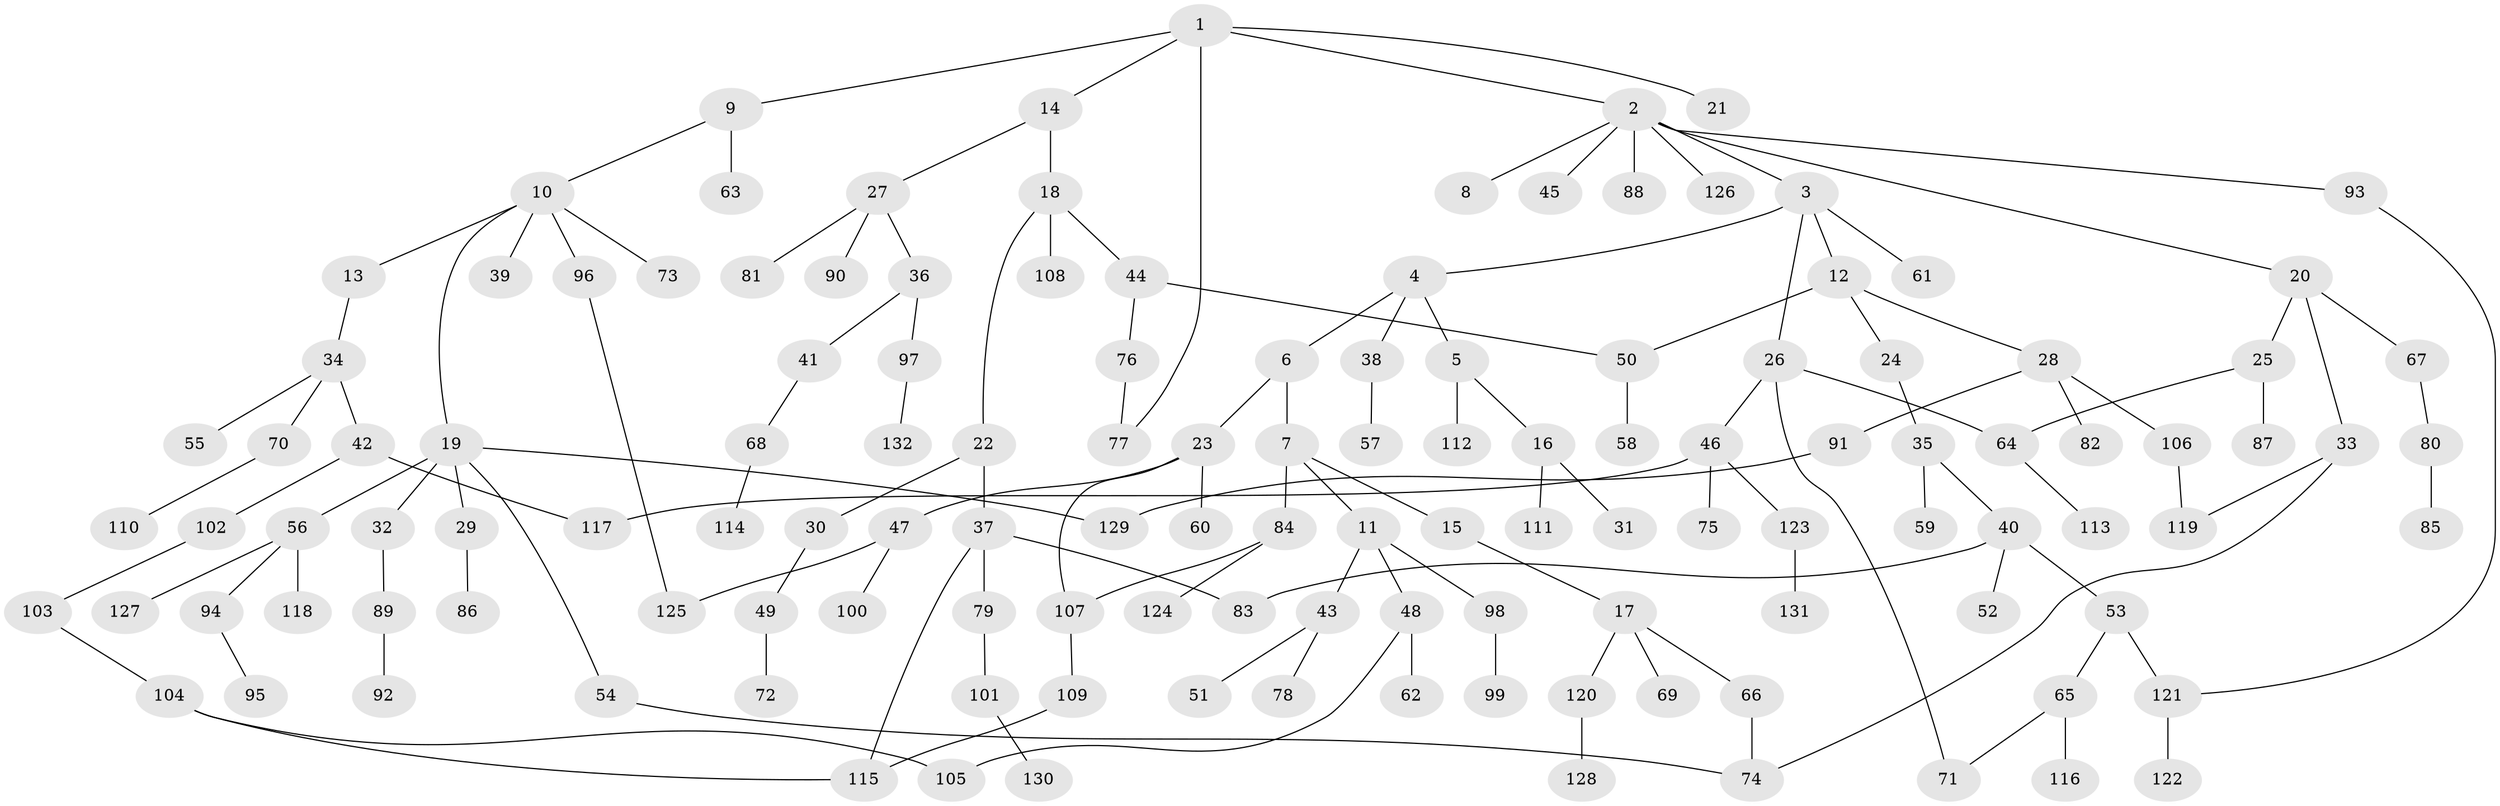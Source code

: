 // coarse degree distribution, {5: 0.09302325581395349, 11: 0.011627906976744186, 2: 0.2558139534883721, 1: 0.3953488372093023, 6: 0.023255813953488372, 4: 0.046511627906976744, 3: 0.1744186046511628}
// Generated by graph-tools (version 1.1) at 2025/41/03/06/25 10:41:26]
// undirected, 132 vertices, 147 edges
graph export_dot {
graph [start="1"]
  node [color=gray90,style=filled];
  1;
  2;
  3;
  4;
  5;
  6;
  7;
  8;
  9;
  10;
  11;
  12;
  13;
  14;
  15;
  16;
  17;
  18;
  19;
  20;
  21;
  22;
  23;
  24;
  25;
  26;
  27;
  28;
  29;
  30;
  31;
  32;
  33;
  34;
  35;
  36;
  37;
  38;
  39;
  40;
  41;
  42;
  43;
  44;
  45;
  46;
  47;
  48;
  49;
  50;
  51;
  52;
  53;
  54;
  55;
  56;
  57;
  58;
  59;
  60;
  61;
  62;
  63;
  64;
  65;
  66;
  67;
  68;
  69;
  70;
  71;
  72;
  73;
  74;
  75;
  76;
  77;
  78;
  79;
  80;
  81;
  82;
  83;
  84;
  85;
  86;
  87;
  88;
  89;
  90;
  91;
  92;
  93;
  94;
  95;
  96;
  97;
  98;
  99;
  100;
  101;
  102;
  103;
  104;
  105;
  106;
  107;
  108;
  109;
  110;
  111;
  112;
  113;
  114;
  115;
  116;
  117;
  118;
  119;
  120;
  121;
  122;
  123;
  124;
  125;
  126;
  127;
  128;
  129;
  130;
  131;
  132;
  1 -- 2;
  1 -- 9;
  1 -- 14;
  1 -- 21;
  1 -- 77;
  2 -- 3;
  2 -- 8;
  2 -- 20;
  2 -- 45;
  2 -- 88;
  2 -- 93;
  2 -- 126;
  3 -- 4;
  3 -- 12;
  3 -- 26;
  3 -- 61;
  4 -- 5;
  4 -- 6;
  4 -- 38;
  5 -- 16;
  5 -- 112;
  6 -- 7;
  6 -- 23;
  7 -- 11;
  7 -- 15;
  7 -- 84;
  9 -- 10;
  9 -- 63;
  10 -- 13;
  10 -- 19;
  10 -- 39;
  10 -- 73;
  10 -- 96;
  11 -- 43;
  11 -- 48;
  11 -- 98;
  12 -- 24;
  12 -- 28;
  12 -- 50;
  13 -- 34;
  14 -- 18;
  14 -- 27;
  15 -- 17;
  16 -- 31;
  16 -- 111;
  17 -- 66;
  17 -- 69;
  17 -- 120;
  18 -- 22;
  18 -- 44;
  18 -- 108;
  19 -- 29;
  19 -- 32;
  19 -- 54;
  19 -- 56;
  19 -- 129;
  20 -- 25;
  20 -- 33;
  20 -- 67;
  22 -- 30;
  22 -- 37;
  23 -- 47;
  23 -- 60;
  23 -- 107;
  24 -- 35;
  25 -- 87;
  25 -- 64;
  26 -- 46;
  26 -- 64;
  26 -- 71;
  27 -- 36;
  27 -- 81;
  27 -- 90;
  28 -- 82;
  28 -- 91;
  28 -- 106;
  29 -- 86;
  30 -- 49;
  32 -- 89;
  33 -- 74;
  33 -- 119;
  34 -- 42;
  34 -- 55;
  34 -- 70;
  35 -- 40;
  35 -- 59;
  36 -- 41;
  36 -- 97;
  37 -- 79;
  37 -- 115;
  37 -- 83;
  38 -- 57;
  40 -- 52;
  40 -- 53;
  40 -- 83;
  41 -- 68;
  42 -- 102;
  42 -- 117;
  43 -- 51;
  43 -- 78;
  44 -- 50;
  44 -- 76;
  46 -- 75;
  46 -- 123;
  46 -- 117;
  47 -- 100;
  47 -- 125;
  48 -- 62;
  48 -- 105;
  49 -- 72;
  50 -- 58;
  53 -- 65;
  53 -- 121;
  54 -- 74;
  56 -- 94;
  56 -- 118;
  56 -- 127;
  64 -- 113;
  65 -- 71;
  65 -- 116;
  66 -- 74;
  67 -- 80;
  68 -- 114;
  70 -- 110;
  76 -- 77;
  79 -- 101;
  80 -- 85;
  84 -- 124;
  84 -- 107;
  89 -- 92;
  91 -- 129;
  93 -- 121;
  94 -- 95;
  96 -- 125;
  97 -- 132;
  98 -- 99;
  101 -- 130;
  102 -- 103;
  103 -- 104;
  104 -- 105;
  104 -- 115;
  106 -- 119;
  107 -- 109;
  109 -- 115;
  120 -- 128;
  121 -- 122;
  123 -- 131;
}
